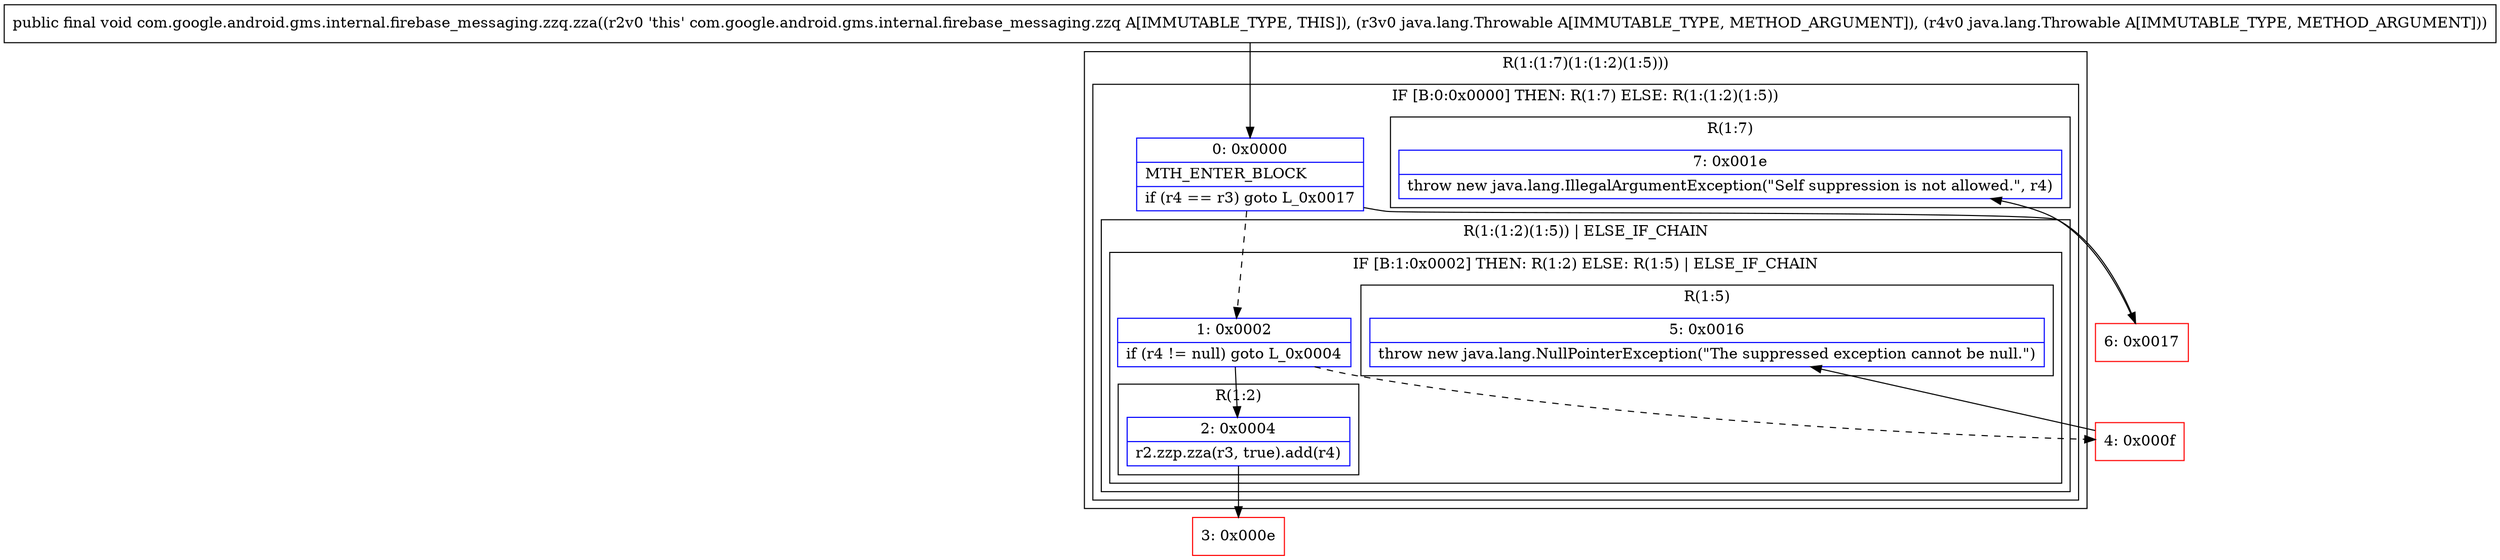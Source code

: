 digraph "CFG forcom.google.android.gms.internal.firebase_messaging.zzq.zza(Ljava\/lang\/Throwable;Ljava\/lang\/Throwable;)V" {
subgraph cluster_Region_497870358 {
label = "R(1:(1:7)(1:(1:2)(1:5)))";
node [shape=record,color=blue];
subgraph cluster_IfRegion_652047403 {
label = "IF [B:0:0x0000] THEN: R(1:7) ELSE: R(1:(1:2)(1:5))";
node [shape=record,color=blue];
Node_0 [shape=record,label="{0\:\ 0x0000|MTH_ENTER_BLOCK\l|if (r4 == r3) goto L_0x0017\l}"];
subgraph cluster_Region_1098667578 {
label = "R(1:7)";
node [shape=record,color=blue];
Node_7 [shape=record,label="{7\:\ 0x001e|throw new java.lang.IllegalArgumentException(\"Self suppression is not allowed.\", r4)\l}"];
}
subgraph cluster_Region_362597402 {
label = "R(1:(1:2)(1:5)) | ELSE_IF_CHAIN\l";
node [shape=record,color=blue];
subgraph cluster_IfRegion_1878656233 {
label = "IF [B:1:0x0002] THEN: R(1:2) ELSE: R(1:5) | ELSE_IF_CHAIN\l";
node [shape=record,color=blue];
Node_1 [shape=record,label="{1\:\ 0x0002|if (r4 != null) goto L_0x0004\l}"];
subgraph cluster_Region_583747857 {
label = "R(1:2)";
node [shape=record,color=blue];
Node_2 [shape=record,label="{2\:\ 0x0004|r2.zzp.zza(r3, true).add(r4)\l}"];
}
subgraph cluster_Region_19207924 {
label = "R(1:5)";
node [shape=record,color=blue];
Node_5 [shape=record,label="{5\:\ 0x0016|throw new java.lang.NullPointerException(\"The suppressed exception cannot be null.\")\l}"];
}
}
}
}
}
Node_3 [shape=record,color=red,label="{3\:\ 0x000e}"];
Node_4 [shape=record,color=red,label="{4\:\ 0x000f}"];
Node_6 [shape=record,color=red,label="{6\:\ 0x0017}"];
MethodNode[shape=record,label="{public final void com.google.android.gms.internal.firebase_messaging.zzq.zza((r2v0 'this' com.google.android.gms.internal.firebase_messaging.zzq A[IMMUTABLE_TYPE, THIS]), (r3v0 java.lang.Throwable A[IMMUTABLE_TYPE, METHOD_ARGUMENT]), (r4v0 java.lang.Throwable A[IMMUTABLE_TYPE, METHOD_ARGUMENT])) }"];
MethodNode -> Node_0;
Node_0 -> Node_1[style=dashed];
Node_0 -> Node_6;
Node_1 -> Node_2;
Node_1 -> Node_4[style=dashed];
Node_2 -> Node_3;
Node_4 -> Node_5;
Node_6 -> Node_7;
}

